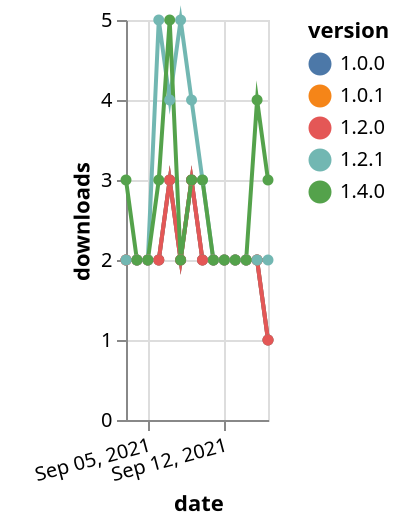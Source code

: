 {"$schema": "https://vega.github.io/schema/vega-lite/v5.json", "description": "A simple bar chart with embedded data.", "data": {"values": [{"date": "2021-09-03", "total": 1341, "delta": 2, "version": "1.0.1"}, {"date": "2021-09-04", "total": 1343, "delta": 2, "version": "1.0.1"}, {"date": "2021-09-05", "total": 1345, "delta": 2, "version": "1.0.1"}, {"date": "2021-09-06", "total": 1347, "delta": 2, "version": "1.0.1"}, {"date": "2021-09-07", "total": 1350, "delta": 3, "version": "1.0.1"}, {"date": "2021-09-08", "total": 1352, "delta": 2, "version": "1.0.1"}, {"date": "2021-09-09", "total": 1355, "delta": 3, "version": "1.0.1"}, {"date": "2021-09-10", "total": 1357, "delta": 2, "version": "1.0.1"}, {"date": "2021-09-11", "total": 1359, "delta": 2, "version": "1.0.1"}, {"date": "2021-09-12", "total": 1361, "delta": 2, "version": "1.0.1"}, {"date": "2021-09-13", "total": 1363, "delta": 2, "version": "1.0.1"}, {"date": "2021-09-14", "total": 1365, "delta": 2, "version": "1.0.1"}, {"date": "2021-09-15", "total": 1367, "delta": 2, "version": "1.0.1"}, {"date": "2021-09-16", "total": 1368, "delta": 1, "version": "1.0.1"}, {"date": "2021-09-03", "total": 1029, "delta": 2, "version": "1.0.0"}, {"date": "2021-09-04", "total": 1031, "delta": 2, "version": "1.0.0"}, {"date": "2021-09-05", "total": 1033, "delta": 2, "version": "1.0.0"}, {"date": "2021-09-06", "total": 1035, "delta": 2, "version": "1.0.0"}, {"date": "2021-09-07", "total": 1038, "delta": 3, "version": "1.0.0"}, {"date": "2021-09-08", "total": 1040, "delta": 2, "version": "1.0.0"}, {"date": "2021-09-09", "total": 1043, "delta": 3, "version": "1.0.0"}, {"date": "2021-09-10", "total": 1045, "delta": 2, "version": "1.0.0"}, {"date": "2021-09-11", "total": 1047, "delta": 2, "version": "1.0.0"}, {"date": "2021-09-12", "total": 1049, "delta": 2, "version": "1.0.0"}, {"date": "2021-09-13", "total": 1051, "delta": 2, "version": "1.0.0"}, {"date": "2021-09-14", "total": 1053, "delta": 2, "version": "1.0.0"}, {"date": "2021-09-15", "total": 1055, "delta": 2, "version": "1.0.0"}, {"date": "2021-09-16", "total": 1056, "delta": 1, "version": "1.0.0"}, {"date": "2021-09-03", "total": 916, "delta": 2, "version": "1.2.0"}, {"date": "2021-09-04", "total": 918, "delta": 2, "version": "1.2.0"}, {"date": "2021-09-05", "total": 920, "delta": 2, "version": "1.2.0"}, {"date": "2021-09-06", "total": 922, "delta": 2, "version": "1.2.0"}, {"date": "2021-09-07", "total": 925, "delta": 3, "version": "1.2.0"}, {"date": "2021-09-08", "total": 927, "delta": 2, "version": "1.2.0"}, {"date": "2021-09-09", "total": 930, "delta": 3, "version": "1.2.0"}, {"date": "2021-09-10", "total": 932, "delta": 2, "version": "1.2.0"}, {"date": "2021-09-11", "total": 934, "delta": 2, "version": "1.2.0"}, {"date": "2021-09-12", "total": 936, "delta": 2, "version": "1.2.0"}, {"date": "2021-09-13", "total": 938, "delta": 2, "version": "1.2.0"}, {"date": "2021-09-14", "total": 940, "delta": 2, "version": "1.2.0"}, {"date": "2021-09-15", "total": 942, "delta": 2, "version": "1.2.0"}, {"date": "2021-09-16", "total": 943, "delta": 1, "version": "1.2.0"}, {"date": "2021-09-03", "total": 853, "delta": 2, "version": "1.2.1"}, {"date": "2021-09-04", "total": 855, "delta": 2, "version": "1.2.1"}, {"date": "2021-09-05", "total": 857, "delta": 2, "version": "1.2.1"}, {"date": "2021-09-06", "total": 862, "delta": 5, "version": "1.2.1"}, {"date": "2021-09-07", "total": 866, "delta": 4, "version": "1.2.1"}, {"date": "2021-09-08", "total": 871, "delta": 5, "version": "1.2.1"}, {"date": "2021-09-09", "total": 875, "delta": 4, "version": "1.2.1"}, {"date": "2021-09-10", "total": 878, "delta": 3, "version": "1.2.1"}, {"date": "2021-09-11", "total": 880, "delta": 2, "version": "1.2.1"}, {"date": "2021-09-12", "total": 882, "delta": 2, "version": "1.2.1"}, {"date": "2021-09-13", "total": 884, "delta": 2, "version": "1.2.1"}, {"date": "2021-09-14", "total": 886, "delta": 2, "version": "1.2.1"}, {"date": "2021-09-15", "total": 888, "delta": 2, "version": "1.2.1"}, {"date": "2021-09-16", "total": 890, "delta": 2, "version": "1.2.1"}, {"date": "2021-09-03", "total": 286, "delta": 3, "version": "1.4.0"}, {"date": "2021-09-04", "total": 288, "delta": 2, "version": "1.4.0"}, {"date": "2021-09-05", "total": 290, "delta": 2, "version": "1.4.0"}, {"date": "2021-09-06", "total": 293, "delta": 3, "version": "1.4.0"}, {"date": "2021-09-07", "total": 298, "delta": 5, "version": "1.4.0"}, {"date": "2021-09-08", "total": 300, "delta": 2, "version": "1.4.0"}, {"date": "2021-09-09", "total": 303, "delta": 3, "version": "1.4.0"}, {"date": "2021-09-10", "total": 306, "delta": 3, "version": "1.4.0"}, {"date": "2021-09-11", "total": 308, "delta": 2, "version": "1.4.0"}, {"date": "2021-09-12", "total": 310, "delta": 2, "version": "1.4.0"}, {"date": "2021-09-13", "total": 312, "delta": 2, "version": "1.4.0"}, {"date": "2021-09-14", "total": 314, "delta": 2, "version": "1.4.0"}, {"date": "2021-09-15", "total": 318, "delta": 4, "version": "1.4.0"}, {"date": "2021-09-16", "total": 321, "delta": 3, "version": "1.4.0"}]}, "width": "container", "mark": {"type": "line", "point": {"filled": true}}, "encoding": {"x": {"field": "date", "type": "temporal", "timeUnit": "yearmonthdate", "title": "date", "axis": {"labelAngle": -15}}, "y": {"field": "delta", "type": "quantitative", "title": "downloads"}, "color": {"field": "version", "type": "nominal"}, "tooltip": {"field": "delta"}}}
